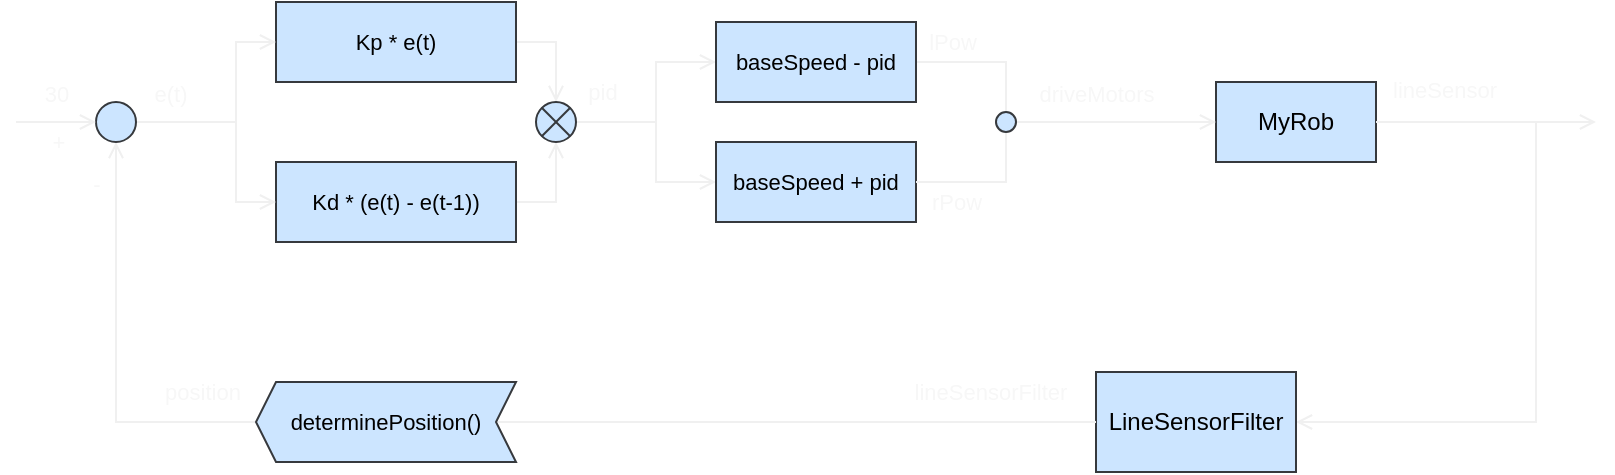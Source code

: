 <mxfile>
    <diagram id="kZzSJj72mB-u2ySNVgUA" name="Page-1">
        <mxGraphModel dx="697" dy="405" grid="1" gridSize="10" guides="1" tooltips="1" connect="1" arrows="1" fold="1" page="1" pageScale="1" pageWidth="850" pageHeight="1100" math="0" shadow="0">
            <root>
                <mxCell id="0"/>
                <mxCell id="1" parent="0"/>
                <mxCell id="15" style="edgeStyle=orthogonalEdgeStyle;rounded=0;html=1;exitX=1;exitY=0.5;exitDx=0;exitDy=0;entryX=0.5;entryY=0;entryDx=0;entryDy=0;endArrow=open;endFill=0;labelBackgroundColor=none;fontColor=#F7F7F7;fillColor=#f9f7ed;strokeColor=#F0F0F0;" edge="1" parent="1" source="2" target="8">
                    <mxGeometry relative="1" as="geometry"/>
                </mxCell>
                <mxCell id="2" value="Kp * e(t)" style="rounded=0;whiteSpace=wrap;html=1;fontSize=11;labelBackgroundColor=none;fillColor=#cce5ff;strokeColor=#36393d;fontColor=#000000;" vertex="1" parent="1">
                    <mxGeometry x="170" y="70" width="120" height="40" as="geometry"/>
                </mxCell>
                <mxCell id="16" style="edgeStyle=orthogonalEdgeStyle;rounded=0;html=1;exitX=1;exitY=0.5;exitDx=0;exitDy=0;entryX=0.5;entryY=1;entryDx=0;entryDy=0;endArrow=open;endFill=0;labelBackgroundColor=none;fontColor=#F7F7F7;fillColor=#f9f7ed;strokeColor=#F0F0F0;" edge="1" parent="1" source="3" target="8">
                    <mxGeometry relative="1" as="geometry"/>
                </mxCell>
                <mxCell id="3" value="Kd * (e(t) - e(t&lt;span style=&quot;font-size: 11px;&quot;&gt;-1&lt;/span&gt;))" style="rounded=0;whiteSpace=wrap;html=1;fontSize=11;labelBackgroundColor=none;fillColor=#cce5ff;strokeColor=#36393d;fontColor=#000000;" vertex="1" parent="1">
                    <mxGeometry x="170" y="150" width="120" height="40" as="geometry"/>
                </mxCell>
                <mxCell id="21" style="edgeStyle=orthogonalEdgeStyle;rounded=0;html=1;exitX=1;exitY=0.5;exitDx=0;exitDy=0;entryX=1;entryY=0.5;entryDx=0;entryDy=0;endArrow=open;endFill=0;labelBackgroundColor=none;fontColor=#F7F7F7;fillColor=#f9f7ed;strokeColor=#F0F0F0;" edge="1" parent="1" source="4" target="5">
                    <mxGeometry relative="1" as="geometry">
                        <Array as="points">
                            <mxPoint x="800" y="130"/>
                            <mxPoint x="800" y="280"/>
                        </Array>
                    </mxGeometry>
                </mxCell>
                <mxCell id="4" value="MyRob" style="rounded=0;whiteSpace=wrap;html=1;labelBackgroundColor=none;fillColor=#cce5ff;strokeColor=#36393d;fontColor=#000000;" vertex="1" parent="1">
                    <mxGeometry x="640" y="110" width="80" height="40" as="geometry"/>
                </mxCell>
                <mxCell id="7" style="edgeStyle=orthogonalEdgeStyle;html=1;exitX=0;exitY=0.5;exitDx=0;exitDy=0;endArrow=open;endFill=0;entryX=0.5;entryY=1;entryDx=0;entryDy=0;rounded=0;startArrow=none;labelBackgroundColor=none;fontColor=#F7F7F7;fillColor=#f9f7ed;strokeColor=#F0F0F0;" edge="1" parent="1" source="28" target="11">
                    <mxGeometry relative="1" as="geometry">
                        <mxPoint x="50" y="130" as="targetPoint"/>
                    </mxGeometry>
                </mxCell>
                <mxCell id="23" value="-" style="edgeLabel;html=1;align=center;verticalAlign=middle;resizable=0;points=[];labelBackgroundColor=none;fontColor=#F7F7F7;" vertex="1" connectable="0" parent="7">
                    <mxGeometry x="0.887" y="2" relative="1" as="geometry">
                        <mxPoint x="-8" y="9" as="offset"/>
                    </mxGeometry>
                </mxCell>
                <mxCell id="35" value="position" style="edgeLabel;html=1;align=center;verticalAlign=middle;resizable=0;points=[];fontSize=11;labelBackgroundColor=none;fontColor=#F7F7F7;" vertex="1" connectable="0" parent="7">
                    <mxGeometry x="-0.53" y="-3" relative="1" as="geometry">
                        <mxPoint x="22" y="-12" as="offset"/>
                    </mxGeometry>
                </mxCell>
                <mxCell id="5" value="LineSensorFilter" style="rounded=0;whiteSpace=wrap;html=1;labelBackgroundColor=none;fillColor=#cce5ff;strokeColor=#36393d;fontColor=#000000;" vertex="1" parent="1">
                    <mxGeometry x="580" y="255" width="100" height="50" as="geometry"/>
                </mxCell>
                <mxCell id="9" style="edgeStyle=orthogonalEdgeStyle;html=1;exitX=1;exitY=0.5;exitDx=0;exitDy=0;entryX=0;entryY=0.5;entryDx=0;entryDy=0;endArrow=open;endFill=0;rounded=0;labelBackgroundColor=none;fontColor=#F7F7F7;fillColor=#f9f7ed;strokeColor=#F0F0F0;" edge="1" parent="1" source="8" target="36">
                    <mxGeometry relative="1" as="geometry">
                        <Array as="points">
                            <mxPoint x="360" y="130"/>
                            <mxPoint x="360" y="100"/>
                        </Array>
                    </mxGeometry>
                </mxCell>
                <mxCell id="38" style="edgeStyle=orthogonalEdgeStyle;rounded=0;html=1;exitX=1;exitY=0.5;exitDx=0;exitDy=0;entryX=0;entryY=0.5;entryDx=0;entryDy=0;fontSize=11;endArrow=open;endFill=0;labelBackgroundColor=none;fontColor=#F7F7F7;fillColor=#f9f7ed;strokeColor=#F0F0F0;" edge="1" parent="1" source="8" target="37">
                    <mxGeometry relative="1" as="geometry">
                        <Array as="points">
                            <mxPoint x="360" y="130"/>
                            <mxPoint x="360" y="160"/>
                        </Array>
                    </mxGeometry>
                </mxCell>
                <mxCell id="41" value="pid" style="edgeLabel;html=1;align=center;verticalAlign=middle;resizable=0;points=[];fontSize=11;labelBackgroundColor=none;fontColor=#F7F7F7;" vertex="1" connectable="0" parent="38">
                    <mxGeometry x="-0.741" relative="1" as="geometry">
                        <mxPoint y="-15" as="offset"/>
                    </mxGeometry>
                </mxCell>
                <mxCell id="8" value="" style="shape=sumEllipse;perimeter=ellipsePerimeter;whiteSpace=wrap;html=1;backgroundOutline=1;labelBackgroundColor=none;fillColor=#cce5ff;strokeColor=#36393d;fontColor=#F7F7F7;" vertex="1" parent="1">
                    <mxGeometry x="300" y="120" width="20" height="20" as="geometry"/>
                </mxCell>
                <mxCell id="13" style="edgeStyle=orthogonalEdgeStyle;rounded=0;html=1;exitX=1;exitY=0.5;exitDx=0;exitDy=0;entryX=0;entryY=0.5;entryDx=0;entryDy=0;endArrow=open;endFill=0;labelBackgroundColor=none;fontColor=#F7F7F7;fillColor=#f9f7ed;strokeColor=#F0F0F0;" edge="1" parent="1" source="11" target="2">
                    <mxGeometry relative="1" as="geometry">
                        <Array as="points">
                            <mxPoint x="150" y="130"/>
                            <mxPoint x="150" y="90"/>
                        </Array>
                    </mxGeometry>
                </mxCell>
                <mxCell id="14" style="edgeStyle=orthogonalEdgeStyle;rounded=0;html=1;exitX=1;exitY=0.5;exitDx=0;exitDy=0;entryX=0;entryY=0.5;entryDx=0;entryDy=0;endArrow=open;endFill=0;labelBackgroundColor=none;fontColor=#F7F7F7;fillColor=#f9f7ed;strokeColor=#F0F0F0;" edge="1" parent="1" source="11" target="3">
                    <mxGeometry relative="1" as="geometry">
                        <Array as="points">
                            <mxPoint x="150" y="130"/>
                            <mxPoint x="150" y="170"/>
                        </Array>
                    </mxGeometry>
                </mxCell>
                <mxCell id="25" value="e(t)" style="edgeLabel;html=1;align=center;verticalAlign=middle;resizable=0;points=[];labelBackgroundColor=none;fontColor=#F7F7F7;" vertex="1" connectable="0" parent="14">
                    <mxGeometry x="-0.701" y="-1" relative="1" as="geometry">
                        <mxPoint y="-15" as="offset"/>
                    </mxGeometry>
                </mxCell>
                <mxCell id="11" value="" style="ellipse;whiteSpace=wrap;html=1;aspect=fixed;labelBackgroundColor=none;fillColor=#cce5ff;strokeColor=#36393d;fontColor=#F7F7F7;" vertex="1" parent="1">
                    <mxGeometry x="80" y="120" width="20" height="20" as="geometry"/>
                </mxCell>
                <mxCell id="19" value="" style="endArrow=open;html=1;rounded=0;entryX=0;entryY=0.5;entryDx=0;entryDy=0;endFill=0;labelBackgroundColor=none;fontColor=#F7F7F7;fillColor=#f9f7ed;strokeColor=#F0F0F0;" edge="1" parent="1" target="11">
                    <mxGeometry width="50" height="50" relative="1" as="geometry">
                        <mxPoint x="40" y="130" as="sourcePoint"/>
                        <mxPoint x="60" y="110" as="targetPoint"/>
                    </mxGeometry>
                </mxCell>
                <mxCell id="22" value="+" style="edgeLabel;html=1;align=center;verticalAlign=middle;resizable=0;points=[];labelBackgroundColor=none;fontColor=#F7F7F7;" vertex="1" connectable="0" parent="19">
                    <mxGeometry x="0.417" y="2" relative="1" as="geometry">
                        <mxPoint x="-8" y="12" as="offset"/>
                    </mxGeometry>
                </mxCell>
                <mxCell id="34" value="30" style="edgeLabel;html=1;align=center;verticalAlign=middle;resizable=0;points=[];fontSize=11;labelBackgroundColor=none;fontColor=#F7F7F7;" vertex="1" connectable="0" parent="19">
                    <mxGeometry x="0.208" y="-1" relative="1" as="geometry">
                        <mxPoint x="-4" y="-15" as="offset"/>
                    </mxGeometry>
                </mxCell>
                <mxCell id="20" value="" style="endArrow=open;html=1;rounded=0;endFill=0;exitX=1;exitY=0.5;exitDx=0;exitDy=0;labelBackgroundColor=none;fontColor=#F7F7F7;fillColor=#f9f7ed;strokeColor=#F0F0F0;" edge="1" parent="1" source="4">
                    <mxGeometry width="50" height="50" relative="1" as="geometry">
                        <mxPoint x="530" y="130" as="sourcePoint"/>
                        <mxPoint x="830" y="130" as="targetPoint"/>
                    </mxGeometry>
                </mxCell>
                <mxCell id="26" value="lineSensor" style="edgeLabel;html=1;align=center;verticalAlign=middle;resizable=0;points=[];labelBackgroundColor=none;fontColor=#F7F7F7;" vertex="1" connectable="0" parent="20">
                    <mxGeometry x="-0.469" y="1" relative="1" as="geometry">
                        <mxPoint x="5" y="-15" as="offset"/>
                    </mxGeometry>
                </mxCell>
                <mxCell id="29" value="" style="edgeStyle=orthogonalEdgeStyle;html=1;endArrow=none;endFill=0;entryX=1;entryY=0.5;entryDx=0;entryDy=0;rounded=0;exitX=0;exitY=0.5;exitDx=0;exitDy=0;labelBackgroundColor=none;fontColor=#F7F7F7;fillColor=#f9f7ed;strokeColor=#F0F0F0;" edge="1" parent="1" source="5" target="28">
                    <mxGeometry relative="1" as="geometry">
                        <mxPoint x="30" y="140" as="targetPoint"/>
                        <mxPoint x="310" y="280" as="sourcePoint"/>
                    </mxGeometry>
                </mxCell>
                <mxCell id="32" value="lineSensorFilter" style="edgeLabel;html=1;align=center;verticalAlign=middle;resizable=0;points=[];labelBackgroundColor=none;fontColor=#F7F7F7;" vertex="1" connectable="0" parent="29">
                    <mxGeometry x="-0.597" relative="1" as="geometry">
                        <mxPoint x="7" y="-15" as="offset"/>
                    </mxGeometry>
                </mxCell>
                <mxCell id="28" value="&lt;font style=&quot;font-size: 11px;&quot;&gt;determinePosition()&lt;/font&gt;" style="shape=step;perimeter=stepPerimeter;whiteSpace=wrap;html=1;fixedSize=1;size=10;flipH=1;labelBackgroundColor=none;fillColor=#cce5ff;strokeColor=#36393d;fontColor=#000000;" vertex="1" parent="1">
                    <mxGeometry x="160" y="260" width="130" height="40" as="geometry"/>
                </mxCell>
                <mxCell id="43" style="edgeStyle=orthogonalEdgeStyle;rounded=0;html=1;exitX=1;exitY=0.5;exitDx=0;exitDy=0;entryX=0.5;entryY=0;entryDx=0;entryDy=0;fontSize=11;endArrow=none;endFill=0;labelBackgroundColor=none;fontColor=#F7F7F7;fillColor=#f9f7ed;strokeColor=#F0F0F0;" edge="1" parent="1" source="36" target="46">
                    <mxGeometry relative="1" as="geometry"/>
                </mxCell>
                <mxCell id="44" value="lPow" style="edgeLabel;html=1;align=center;verticalAlign=middle;resizable=0;points=[];fontSize=11;labelBackgroundColor=none;fontColor=#F7F7F7;" vertex="1" connectable="0" parent="43">
                    <mxGeometry x="-0.785" relative="1" as="geometry">
                        <mxPoint x="10" y="-10" as="offset"/>
                    </mxGeometry>
                </mxCell>
                <mxCell id="36" value="baseSpeed - pid" style="rounded=0;whiteSpace=wrap;html=1;fontSize=11;labelBackgroundColor=none;fillColor=#cce5ff;strokeColor=#36393d;fontColor=#000000;" vertex="1" parent="1">
                    <mxGeometry x="390" y="80" width="100" height="40" as="geometry"/>
                </mxCell>
                <mxCell id="42" style="edgeStyle=orthogonalEdgeStyle;rounded=0;html=1;exitX=1;exitY=0.5;exitDx=0;exitDy=0;entryX=0;entryY=0.5;entryDx=0;entryDy=0;fontSize=11;endArrow=open;endFill=0;startArrow=none;labelBackgroundColor=none;fontColor=#F7F7F7;fillColor=#f9f7ed;strokeColor=#F0F0F0;" edge="1" parent="1" source="46" target="4">
                    <mxGeometry relative="1" as="geometry"/>
                </mxCell>
                <mxCell id="49" value="driveMotors" style="edgeLabel;html=1;align=center;verticalAlign=middle;resizable=0;points=[];fontSize=11;labelBackgroundColor=none;fontColor=#F7F7F7;" vertex="1" connectable="0" parent="42">
                    <mxGeometry x="-0.207" y="-1" relative="1" as="geometry">
                        <mxPoint y="-15" as="offset"/>
                    </mxGeometry>
                </mxCell>
                <mxCell id="37" value="baseSpeed + pid" style="rounded=0;whiteSpace=wrap;html=1;fontSize=11;labelBackgroundColor=none;fillColor=#cce5ff;strokeColor=#36393d;fontColor=#000000;" vertex="1" parent="1">
                    <mxGeometry x="390" y="140" width="100" height="40" as="geometry"/>
                </mxCell>
                <mxCell id="47" value="" style="edgeStyle=orthogonalEdgeStyle;rounded=0;html=1;exitX=1;exitY=0.5;exitDx=0;exitDy=0;entryX=0.5;entryY=1;entryDx=0;entryDy=0;fontSize=11;endArrow=none;endFill=0;labelBackgroundColor=none;fontColor=#F7F7F7;fillColor=#f9f7ed;strokeColor=#F0F0F0;" edge="1" parent="1" source="37" target="46">
                    <mxGeometry relative="1" as="geometry">
                        <mxPoint x="490" y="160" as="sourcePoint"/>
                        <mxPoint x="570" y="130" as="targetPoint"/>
                    </mxGeometry>
                </mxCell>
                <mxCell id="48" value="rPow" style="edgeLabel;html=1;align=center;verticalAlign=middle;resizable=0;points=[];fontSize=11;labelBackgroundColor=none;fontColor=#F7F7F7;" vertex="1" connectable="0" parent="47">
                    <mxGeometry x="-0.735" relative="1" as="geometry">
                        <mxPoint x="10" y="10" as="offset"/>
                    </mxGeometry>
                </mxCell>
                <mxCell id="46" value="" style="ellipse;whiteSpace=wrap;html=1;aspect=fixed;fontSize=11;labelBackgroundColor=none;fillColor=#cce5ff;strokeColor=#36393d;fontColor=#F7F7F7;" vertex="1" parent="1">
                    <mxGeometry x="530" y="125" width="10" height="10" as="geometry"/>
                </mxCell>
            </root>
        </mxGraphModel>
    </diagram>
</mxfile>